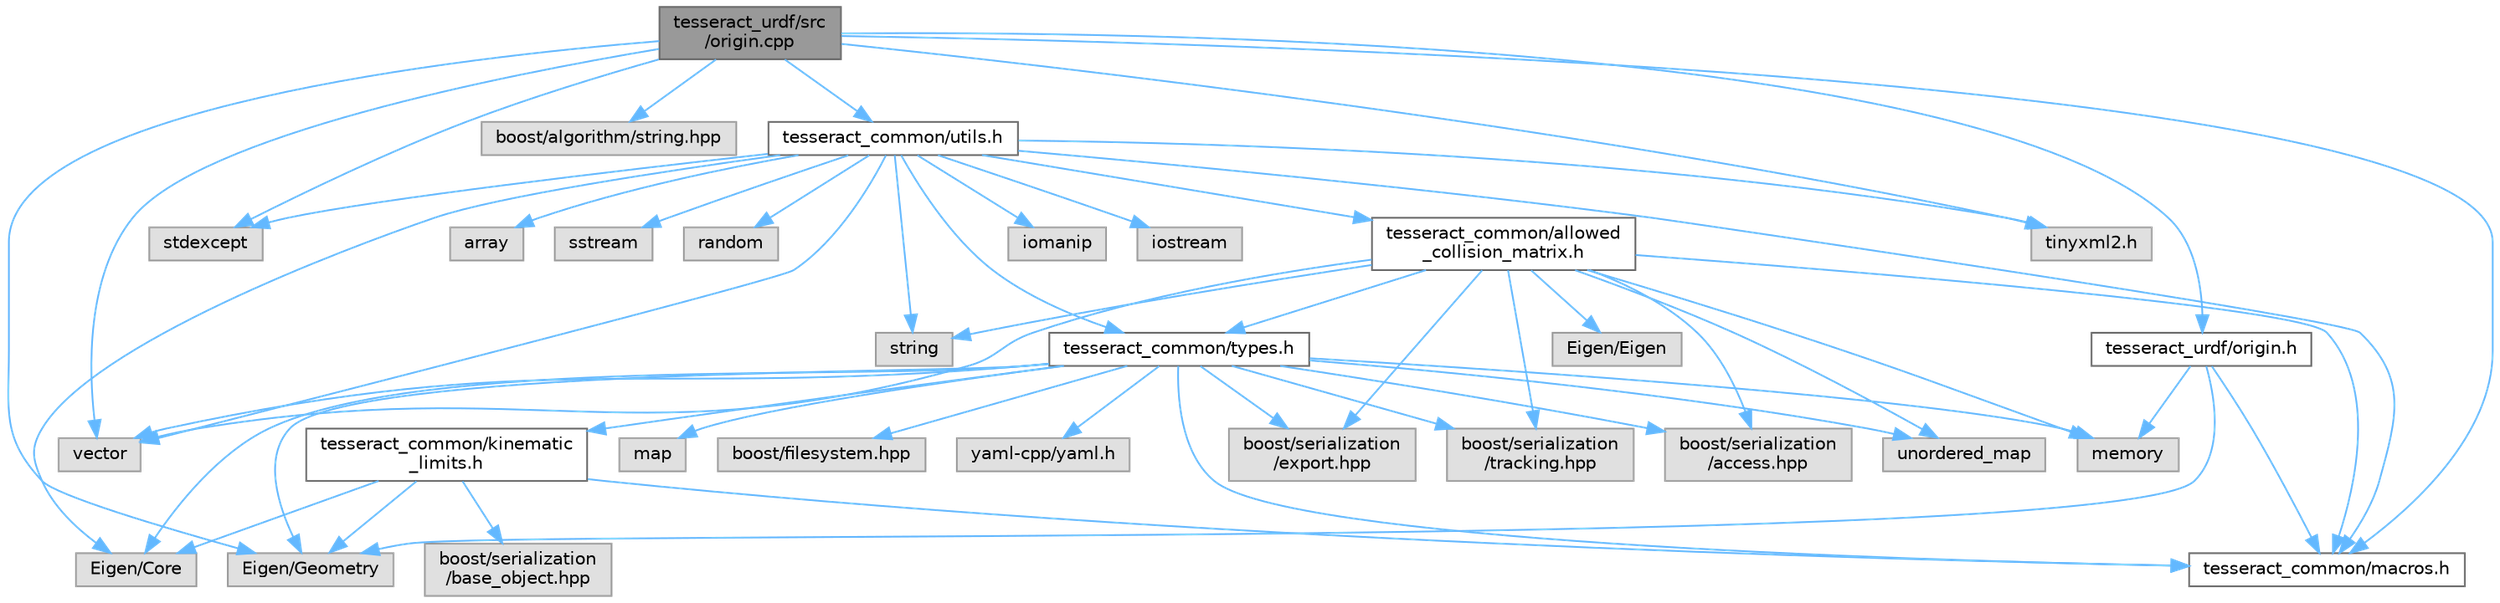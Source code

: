 digraph "tesseract_urdf/src/origin.cpp"
{
 // LATEX_PDF_SIZE
  bgcolor="transparent";
  edge [fontname=Helvetica,fontsize=10,labelfontname=Helvetica,labelfontsize=10];
  node [fontname=Helvetica,fontsize=10,shape=box,height=0.2,width=0.4];
  Node1 [label="tesseract_urdf/src\l/origin.cpp",height=0.2,width=0.4,color="gray40", fillcolor="grey60", style="filled", fontcolor="black",tooltip="Parse origin from xml string."];
  Node1 -> Node2 [color="steelblue1",style="solid"];
  Node2 [label="tesseract_common/macros.h",height=0.2,width=0.4,color="grey40", fillcolor="white", style="filled",URL="$de/d3c/macros_8h.html",tooltip="Common Tesseract Macros."];
  Node1 -> Node3 [color="steelblue1",style="solid"];
  Node3 [label="stdexcept",height=0.2,width=0.4,color="grey60", fillcolor="#E0E0E0", style="filled",tooltip=" "];
  Node1 -> Node4 [color="steelblue1",style="solid"];
  Node4 [label="vector",height=0.2,width=0.4,color="grey60", fillcolor="#E0E0E0", style="filled",tooltip=" "];
  Node1 -> Node5 [color="steelblue1",style="solid"];
  Node5 [label="boost/algorithm/string.hpp",height=0.2,width=0.4,color="grey60", fillcolor="#E0E0E0", style="filled",tooltip=" "];
  Node1 -> Node6 [color="steelblue1",style="solid"];
  Node6 [label="Eigen/Geometry",height=0.2,width=0.4,color="grey60", fillcolor="#E0E0E0", style="filled",tooltip=" "];
  Node1 -> Node7 [color="steelblue1",style="solid"];
  Node7 [label="tesseract_common/utils.h",height=0.2,width=0.4,color="grey40", fillcolor="white", style="filled",URL="$dc/d79/tesseract__common_2include_2tesseract__common_2utils_8h.html",tooltip="Common Tesseract Utility Functions."];
  Node7 -> Node2 [color="steelblue1",style="solid"];
  Node7 -> Node8 [color="steelblue1",style="solid"];
  Node8 [label="array",height=0.2,width=0.4,color="grey60", fillcolor="#E0E0E0", style="filled",tooltip=" "];
  Node7 -> Node4 [color="steelblue1",style="solid"];
  Node7 -> Node9 [color="steelblue1",style="solid"];
  Node9 [label="string",height=0.2,width=0.4,color="grey60", fillcolor="#E0E0E0", style="filled",tooltip=" "];
  Node7 -> Node10 [color="steelblue1",style="solid"];
  Node10 [label="sstream",height=0.2,width=0.4,color="grey60", fillcolor="#E0E0E0", style="filled",tooltip=" "];
  Node7 -> Node3 [color="steelblue1",style="solid"];
  Node7 -> Node11 [color="steelblue1",style="solid"];
  Node11 [label="random",height=0.2,width=0.4,color="grey60", fillcolor="#E0E0E0", style="filled",tooltip=" "];
  Node7 -> Node12 [color="steelblue1",style="solid"];
  Node12 [label="iomanip",height=0.2,width=0.4,color="grey60", fillcolor="#E0E0E0", style="filled",tooltip=" "];
  Node7 -> Node13 [color="steelblue1",style="solid"];
  Node13 [label="Eigen/Core",height=0.2,width=0.4,color="grey60", fillcolor="#E0E0E0", style="filled",tooltip=" "];
  Node7 -> Node14 [color="steelblue1",style="solid"];
  Node14 [label="iostream",height=0.2,width=0.4,color="grey60", fillcolor="#E0E0E0", style="filled",tooltip=" "];
  Node7 -> Node15 [color="steelblue1",style="solid"];
  Node15 [label="tinyxml2.h",height=0.2,width=0.4,color="grey60", fillcolor="#E0E0E0", style="filled",tooltip=" "];
  Node7 -> Node16 [color="steelblue1",style="solid"];
  Node16 [label="tesseract_common/allowed\l_collision_matrix.h",height=0.2,width=0.4,color="grey40", fillcolor="white", style="filled",URL="$d2/d01/allowed__collision__matrix_8h.html",tooltip=" "];
  Node16 -> Node2 [color="steelblue1",style="solid"];
  Node16 -> Node17 [color="steelblue1",style="solid"];
  Node17 [label="boost/serialization\l/access.hpp",height=0.2,width=0.4,color="grey60", fillcolor="#E0E0E0", style="filled",tooltip=" "];
  Node16 -> Node9 [color="steelblue1",style="solid"];
  Node16 -> Node4 [color="steelblue1",style="solid"];
  Node16 -> Node18 [color="steelblue1",style="solid"];
  Node18 [label="memory",height=0.2,width=0.4,color="grey60", fillcolor="#E0E0E0", style="filled",tooltip=" "];
  Node16 -> Node19 [color="steelblue1",style="solid"];
  Node19 [label="Eigen/Eigen",height=0.2,width=0.4,color="grey60", fillcolor="#E0E0E0", style="filled",tooltip=" "];
  Node16 -> Node20 [color="steelblue1",style="solid"];
  Node20 [label="unordered_map",height=0.2,width=0.4,color="grey60", fillcolor="#E0E0E0", style="filled",tooltip=" "];
  Node16 -> Node21 [color="steelblue1",style="solid"];
  Node21 [label="tesseract_common/types.h",height=0.2,width=0.4,color="grey40", fillcolor="white", style="filled",URL="$dd/ddb/tesseract__common_2include_2tesseract__common_2types_8h.html",tooltip="Common Tesseract Types."];
  Node21 -> Node2 [color="steelblue1",style="solid"];
  Node21 -> Node17 [color="steelblue1",style="solid"];
  Node21 -> Node13 [color="steelblue1",style="solid"];
  Node21 -> Node6 [color="steelblue1",style="solid"];
  Node21 -> Node4 [color="steelblue1",style="solid"];
  Node21 -> Node18 [color="steelblue1",style="solid"];
  Node21 -> Node22 [color="steelblue1",style="solid"];
  Node22 [label="map",height=0.2,width=0.4,color="grey60", fillcolor="#E0E0E0", style="filled",tooltip=" "];
  Node21 -> Node20 [color="steelblue1",style="solid"];
  Node21 -> Node23 [color="steelblue1",style="solid"];
  Node23 [label="boost/filesystem.hpp",height=0.2,width=0.4,color="grey60", fillcolor="#E0E0E0", style="filled",tooltip=" "];
  Node21 -> Node24 [color="steelblue1",style="solid"];
  Node24 [label="yaml-cpp/yaml.h",height=0.2,width=0.4,color="grey60", fillcolor="#E0E0E0", style="filled",tooltip=" "];
  Node21 -> Node25 [color="steelblue1",style="solid"];
  Node25 [label="tesseract_common/kinematic\l_limits.h",height=0.2,width=0.4,color="grey40", fillcolor="white", style="filled",URL="$d9/dc2/kinematic__limits_8h.html",tooltip="Common Tesseract Kinematic Limits and Related Utility Functions."];
  Node25 -> Node2 [color="steelblue1",style="solid"];
  Node25 -> Node13 [color="steelblue1",style="solid"];
  Node25 -> Node6 [color="steelblue1",style="solid"];
  Node25 -> Node26 [color="steelblue1",style="solid"];
  Node26 [label="boost/serialization\l/base_object.hpp",height=0.2,width=0.4,color="grey60", fillcolor="#E0E0E0", style="filled",tooltip=" "];
  Node21 -> Node27 [color="steelblue1",style="solid"];
  Node27 [label="boost/serialization\l/export.hpp",height=0.2,width=0.4,color="grey60", fillcolor="#E0E0E0", style="filled",tooltip=" "];
  Node21 -> Node28 [color="steelblue1",style="solid"];
  Node28 [label="boost/serialization\l/tracking.hpp",height=0.2,width=0.4,color="grey60", fillcolor="#E0E0E0", style="filled",tooltip=" "];
  Node16 -> Node27 [color="steelblue1",style="solid"];
  Node16 -> Node28 [color="steelblue1",style="solid"];
  Node7 -> Node21 [color="steelblue1",style="solid"];
  Node1 -> Node15 [color="steelblue1",style="solid"];
  Node1 -> Node29 [color="steelblue1",style="solid"];
  Node29 [label="tesseract_urdf/origin.h",height=0.2,width=0.4,color="grey40", fillcolor="white", style="filled",URL="$d7/d09/origin_8h.html",tooltip="Parse origin from xml string."];
  Node29 -> Node2 [color="steelblue1",style="solid"];
  Node29 -> Node18 [color="steelblue1",style="solid"];
  Node29 -> Node6 [color="steelblue1",style="solid"];
}
